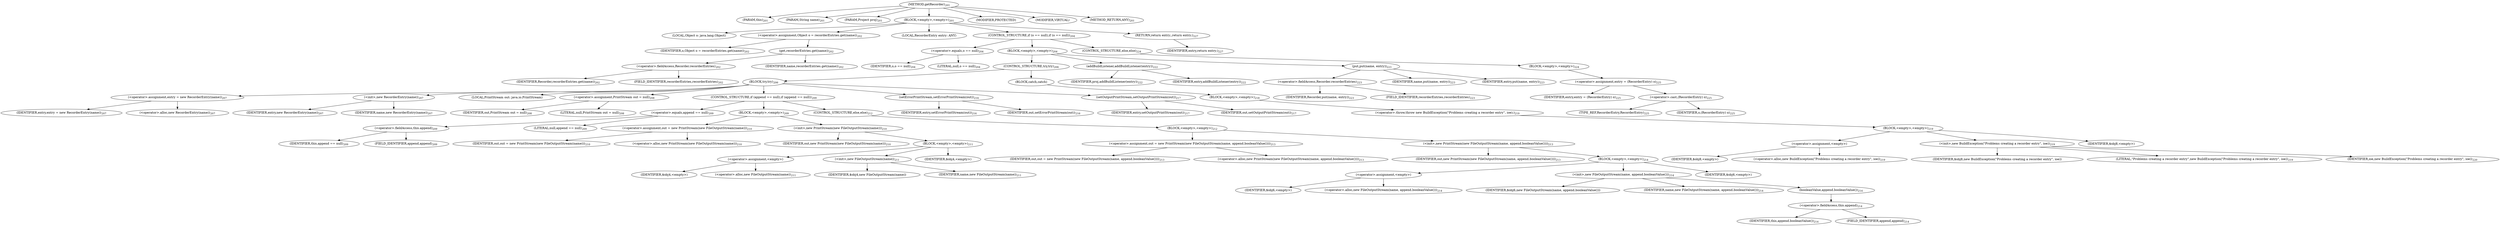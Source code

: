 digraph "getRecorder" {  
"284" [label = <(METHOD,getRecorder)<SUB>201</SUB>> ]
"285" [label = <(PARAM,this)<SUB>201</SUB>> ]
"286" [label = <(PARAM,String name)<SUB>201</SUB>> ]
"287" [label = <(PARAM,Project proj)<SUB>201</SUB>> ]
"288" [label = <(BLOCK,&lt;empty&gt;,&lt;empty&gt;)<SUB>201</SUB>> ]
"289" [label = <(LOCAL,Object o: java.lang.Object)> ]
"290" [label = <(&lt;operator&gt;.assignment,Object o = recorderEntries.get(name))<SUB>202</SUB>> ]
"291" [label = <(IDENTIFIER,o,Object o = recorderEntries.get(name))<SUB>202</SUB>> ]
"292" [label = <(get,recorderEntries.get(name))<SUB>202</SUB>> ]
"293" [label = <(&lt;operator&gt;.fieldAccess,Recorder.recorderEntries)<SUB>202</SUB>> ]
"294" [label = <(IDENTIFIER,Recorder,recorderEntries.get(name))<SUB>202</SUB>> ]
"295" [label = <(FIELD_IDENTIFIER,recorderEntries,recorderEntries)<SUB>202</SUB>> ]
"296" [label = <(IDENTIFIER,name,recorderEntries.get(name))<SUB>202</SUB>> ]
"18" [label = <(LOCAL,RecorderEntry entry: ANY)> ]
"297" [label = <(CONTROL_STRUCTURE,if (o == null),if (o == null))<SUB>204</SUB>> ]
"298" [label = <(&lt;operator&gt;.equals,o == null)<SUB>204</SUB>> ]
"299" [label = <(IDENTIFIER,o,o == null)<SUB>204</SUB>> ]
"300" [label = <(LITERAL,null,o == null)<SUB>204</SUB>> ]
"301" [label = <(BLOCK,&lt;empty&gt;,&lt;empty&gt;)<SUB>204</SUB>> ]
"302" [label = <(CONTROL_STRUCTURE,try,try)<SUB>206</SUB>> ]
"303" [label = <(BLOCK,try,try)<SUB>206</SUB>> ]
"304" [label = <(&lt;operator&gt;.assignment,entry = new RecorderEntry(name))<SUB>207</SUB>> ]
"305" [label = <(IDENTIFIER,entry,entry = new RecorderEntry(name))<SUB>207</SUB>> ]
"306" [label = <(&lt;operator&gt;.alloc,new RecorderEntry(name))<SUB>207</SUB>> ]
"307" [label = <(&lt;init&gt;,new RecorderEntry(name))<SUB>207</SUB>> ]
"17" [label = <(IDENTIFIER,entry,new RecorderEntry(name))<SUB>207</SUB>> ]
"308" [label = <(IDENTIFIER,name,new RecorderEntry(name))<SUB>207</SUB>> ]
"20" [label = <(LOCAL,PrintStream out: java.io.PrintStream)> ]
"309" [label = <(&lt;operator&gt;.assignment,PrintStream out = null)<SUB>208</SUB>> ]
"310" [label = <(IDENTIFIER,out,PrintStream out = null)<SUB>208</SUB>> ]
"311" [label = <(LITERAL,null,PrintStream out = null)<SUB>208</SUB>> ]
"312" [label = <(CONTROL_STRUCTURE,if (append == null),if (append == null))<SUB>209</SUB>> ]
"313" [label = <(&lt;operator&gt;.equals,append == null)<SUB>209</SUB>> ]
"314" [label = <(&lt;operator&gt;.fieldAccess,this.append)<SUB>209</SUB>> ]
"315" [label = <(IDENTIFIER,this,append == null)<SUB>209</SUB>> ]
"316" [label = <(FIELD_IDENTIFIER,append,append)<SUB>209</SUB>> ]
"317" [label = <(LITERAL,null,append == null)<SUB>209</SUB>> ]
"318" [label = <(BLOCK,&lt;empty&gt;,&lt;empty&gt;)<SUB>209</SUB>> ]
"319" [label = <(&lt;operator&gt;.assignment,out = new PrintStream(new FileOutputStream(name)))<SUB>210</SUB>> ]
"320" [label = <(IDENTIFIER,out,out = new PrintStream(new FileOutputStream(name)))<SUB>210</SUB>> ]
"321" [label = <(&lt;operator&gt;.alloc,new PrintStream(new FileOutputStream(name)))<SUB>210</SUB>> ]
"322" [label = <(&lt;init&gt;,new PrintStream(new FileOutputStream(name)))<SUB>210</SUB>> ]
"19" [label = <(IDENTIFIER,out,new PrintStream(new FileOutputStream(name)))<SUB>210</SUB>> ]
"323" [label = <(BLOCK,&lt;empty&gt;,&lt;empty&gt;)<SUB>211</SUB>> ]
"324" [label = <(&lt;operator&gt;.assignment,&lt;empty&gt;)> ]
"325" [label = <(IDENTIFIER,$obj4,&lt;empty&gt;)> ]
"326" [label = <(&lt;operator&gt;.alloc,new FileOutputStream(name))<SUB>211</SUB>> ]
"327" [label = <(&lt;init&gt;,new FileOutputStream(name))<SUB>211</SUB>> ]
"328" [label = <(IDENTIFIER,$obj4,new FileOutputStream(name))> ]
"329" [label = <(IDENTIFIER,name,new FileOutputStream(name))<SUB>211</SUB>> ]
"330" [label = <(IDENTIFIER,$obj4,&lt;empty&gt;)> ]
"331" [label = <(CONTROL_STRUCTURE,else,else)<SUB>212</SUB>> ]
"332" [label = <(BLOCK,&lt;empty&gt;,&lt;empty&gt;)<SUB>212</SUB>> ]
"333" [label = <(&lt;operator&gt;.assignment,out = new PrintStream(new FileOutputStream(name, append.booleanValue())))<SUB>213</SUB>> ]
"334" [label = <(IDENTIFIER,out,out = new PrintStream(new FileOutputStream(name, append.booleanValue())))<SUB>213</SUB>> ]
"335" [label = <(&lt;operator&gt;.alloc,new PrintStream(new FileOutputStream(name, append.booleanValue())))<SUB>213</SUB>> ]
"336" [label = <(&lt;init&gt;,new PrintStream(new FileOutputStream(name, append.booleanValue())))<SUB>213</SUB>> ]
"21" [label = <(IDENTIFIER,out,new PrintStream(new FileOutputStream(name, append.booleanValue())))<SUB>213</SUB>> ]
"337" [label = <(BLOCK,&lt;empty&gt;,&lt;empty&gt;)<SUB>214</SUB>> ]
"338" [label = <(&lt;operator&gt;.assignment,&lt;empty&gt;)> ]
"339" [label = <(IDENTIFIER,$obj6,&lt;empty&gt;)> ]
"340" [label = <(&lt;operator&gt;.alloc,new FileOutputStream(name, append.booleanValue()))<SUB>214</SUB>> ]
"341" [label = <(&lt;init&gt;,new FileOutputStream(name, append.booleanValue()))<SUB>214</SUB>> ]
"342" [label = <(IDENTIFIER,$obj6,new FileOutputStream(name, append.booleanValue()))> ]
"343" [label = <(IDENTIFIER,name,new FileOutputStream(name, append.booleanValue()))<SUB>214</SUB>> ]
"344" [label = <(booleanValue,append.booleanValue())<SUB>214</SUB>> ]
"345" [label = <(&lt;operator&gt;.fieldAccess,this.append)<SUB>214</SUB>> ]
"346" [label = <(IDENTIFIER,this,append.booleanValue())<SUB>214</SUB>> ]
"347" [label = <(FIELD_IDENTIFIER,append,append)<SUB>214</SUB>> ]
"348" [label = <(IDENTIFIER,$obj6,&lt;empty&gt;)> ]
"349" [label = <(setErrorPrintStream,setErrorPrintStream(out))<SUB>216</SUB>> ]
"350" [label = <(IDENTIFIER,entry,setErrorPrintStream(out))<SUB>216</SUB>> ]
"351" [label = <(IDENTIFIER,out,setErrorPrintStream(out))<SUB>216</SUB>> ]
"352" [label = <(setOutputPrintStream,setOutputPrintStream(out))<SUB>217</SUB>> ]
"353" [label = <(IDENTIFIER,entry,setOutputPrintStream(out))<SUB>217</SUB>> ]
"354" [label = <(IDENTIFIER,out,setOutputPrintStream(out))<SUB>217</SUB>> ]
"355" [label = <(BLOCK,catch,catch)> ]
"356" [label = <(BLOCK,&lt;empty&gt;,&lt;empty&gt;)<SUB>218</SUB>> ]
"357" [label = <(&lt;operator&gt;.throw,throw new BuildException(&quot;Problems creating a recorder entry&quot;, ioe);)<SUB>219</SUB>> ]
"358" [label = <(BLOCK,&lt;empty&gt;,&lt;empty&gt;)<SUB>219</SUB>> ]
"359" [label = <(&lt;operator&gt;.assignment,&lt;empty&gt;)> ]
"360" [label = <(IDENTIFIER,$obj8,&lt;empty&gt;)> ]
"361" [label = <(&lt;operator&gt;.alloc,new BuildException(&quot;Problems creating a recorder entry&quot;, ioe))<SUB>219</SUB>> ]
"362" [label = <(&lt;init&gt;,new BuildException(&quot;Problems creating a recorder entry&quot;, ioe))<SUB>219</SUB>> ]
"363" [label = <(IDENTIFIER,$obj8,new BuildException(&quot;Problems creating a recorder entry&quot;, ioe))> ]
"364" [label = <(LITERAL,&quot;Problems creating a recorder entry&quot;,new BuildException(&quot;Problems creating a recorder entry&quot;, ioe))<SUB>219</SUB>> ]
"365" [label = <(IDENTIFIER,ioe,new BuildException(&quot;Problems creating a recorder entry&quot;, ioe))<SUB>220</SUB>> ]
"366" [label = <(IDENTIFIER,$obj8,&lt;empty&gt;)> ]
"367" [label = <(addBuildListener,addBuildListener(entry))<SUB>222</SUB>> ]
"368" [label = <(IDENTIFIER,proj,addBuildListener(entry))<SUB>222</SUB>> ]
"369" [label = <(IDENTIFIER,entry,addBuildListener(entry))<SUB>222</SUB>> ]
"370" [label = <(put,put(name, entry))<SUB>223</SUB>> ]
"371" [label = <(&lt;operator&gt;.fieldAccess,Recorder.recorderEntries)<SUB>223</SUB>> ]
"372" [label = <(IDENTIFIER,Recorder,put(name, entry))<SUB>223</SUB>> ]
"373" [label = <(FIELD_IDENTIFIER,recorderEntries,recorderEntries)<SUB>223</SUB>> ]
"374" [label = <(IDENTIFIER,name,put(name, entry))<SUB>223</SUB>> ]
"375" [label = <(IDENTIFIER,entry,put(name, entry))<SUB>223</SUB>> ]
"376" [label = <(CONTROL_STRUCTURE,else,else)<SUB>224</SUB>> ]
"377" [label = <(BLOCK,&lt;empty&gt;,&lt;empty&gt;)<SUB>224</SUB>> ]
"378" [label = <(&lt;operator&gt;.assignment,entry = (RecorderEntry) o)<SUB>225</SUB>> ]
"379" [label = <(IDENTIFIER,entry,entry = (RecorderEntry) o)<SUB>225</SUB>> ]
"380" [label = <(&lt;operator&gt;.cast,(RecorderEntry) o)<SUB>225</SUB>> ]
"381" [label = <(TYPE_REF,RecorderEntry,RecorderEntry)<SUB>225</SUB>> ]
"382" [label = <(IDENTIFIER,o,(RecorderEntry) o)<SUB>225</SUB>> ]
"383" [label = <(RETURN,return entry;,return entry;)<SUB>227</SUB>> ]
"384" [label = <(IDENTIFIER,entry,return entry;)<SUB>227</SUB>> ]
"385" [label = <(MODIFIER,PROTECTED)> ]
"386" [label = <(MODIFIER,VIRTUAL)> ]
"387" [label = <(METHOD_RETURN,ANY)<SUB>201</SUB>> ]
  "284" -> "285" 
  "284" -> "286" 
  "284" -> "287" 
  "284" -> "288" 
  "284" -> "385" 
  "284" -> "386" 
  "284" -> "387" 
  "288" -> "289" 
  "288" -> "290" 
  "288" -> "18" 
  "288" -> "297" 
  "288" -> "383" 
  "290" -> "291" 
  "290" -> "292" 
  "292" -> "293" 
  "292" -> "296" 
  "293" -> "294" 
  "293" -> "295" 
  "297" -> "298" 
  "297" -> "301" 
  "297" -> "376" 
  "298" -> "299" 
  "298" -> "300" 
  "301" -> "302" 
  "301" -> "367" 
  "301" -> "370" 
  "302" -> "303" 
  "302" -> "355" 
  "303" -> "304" 
  "303" -> "307" 
  "303" -> "20" 
  "303" -> "309" 
  "303" -> "312" 
  "303" -> "349" 
  "303" -> "352" 
  "304" -> "305" 
  "304" -> "306" 
  "307" -> "17" 
  "307" -> "308" 
  "309" -> "310" 
  "309" -> "311" 
  "312" -> "313" 
  "312" -> "318" 
  "312" -> "331" 
  "313" -> "314" 
  "313" -> "317" 
  "314" -> "315" 
  "314" -> "316" 
  "318" -> "319" 
  "318" -> "322" 
  "319" -> "320" 
  "319" -> "321" 
  "322" -> "19" 
  "322" -> "323" 
  "323" -> "324" 
  "323" -> "327" 
  "323" -> "330" 
  "324" -> "325" 
  "324" -> "326" 
  "327" -> "328" 
  "327" -> "329" 
  "331" -> "332" 
  "332" -> "333" 
  "332" -> "336" 
  "333" -> "334" 
  "333" -> "335" 
  "336" -> "21" 
  "336" -> "337" 
  "337" -> "338" 
  "337" -> "341" 
  "337" -> "348" 
  "338" -> "339" 
  "338" -> "340" 
  "341" -> "342" 
  "341" -> "343" 
  "341" -> "344" 
  "344" -> "345" 
  "345" -> "346" 
  "345" -> "347" 
  "349" -> "350" 
  "349" -> "351" 
  "352" -> "353" 
  "352" -> "354" 
  "355" -> "356" 
  "356" -> "357" 
  "357" -> "358" 
  "358" -> "359" 
  "358" -> "362" 
  "358" -> "366" 
  "359" -> "360" 
  "359" -> "361" 
  "362" -> "363" 
  "362" -> "364" 
  "362" -> "365" 
  "367" -> "368" 
  "367" -> "369" 
  "370" -> "371" 
  "370" -> "374" 
  "370" -> "375" 
  "371" -> "372" 
  "371" -> "373" 
  "376" -> "377" 
  "377" -> "378" 
  "378" -> "379" 
  "378" -> "380" 
  "380" -> "381" 
  "380" -> "382" 
  "383" -> "384" 
}
